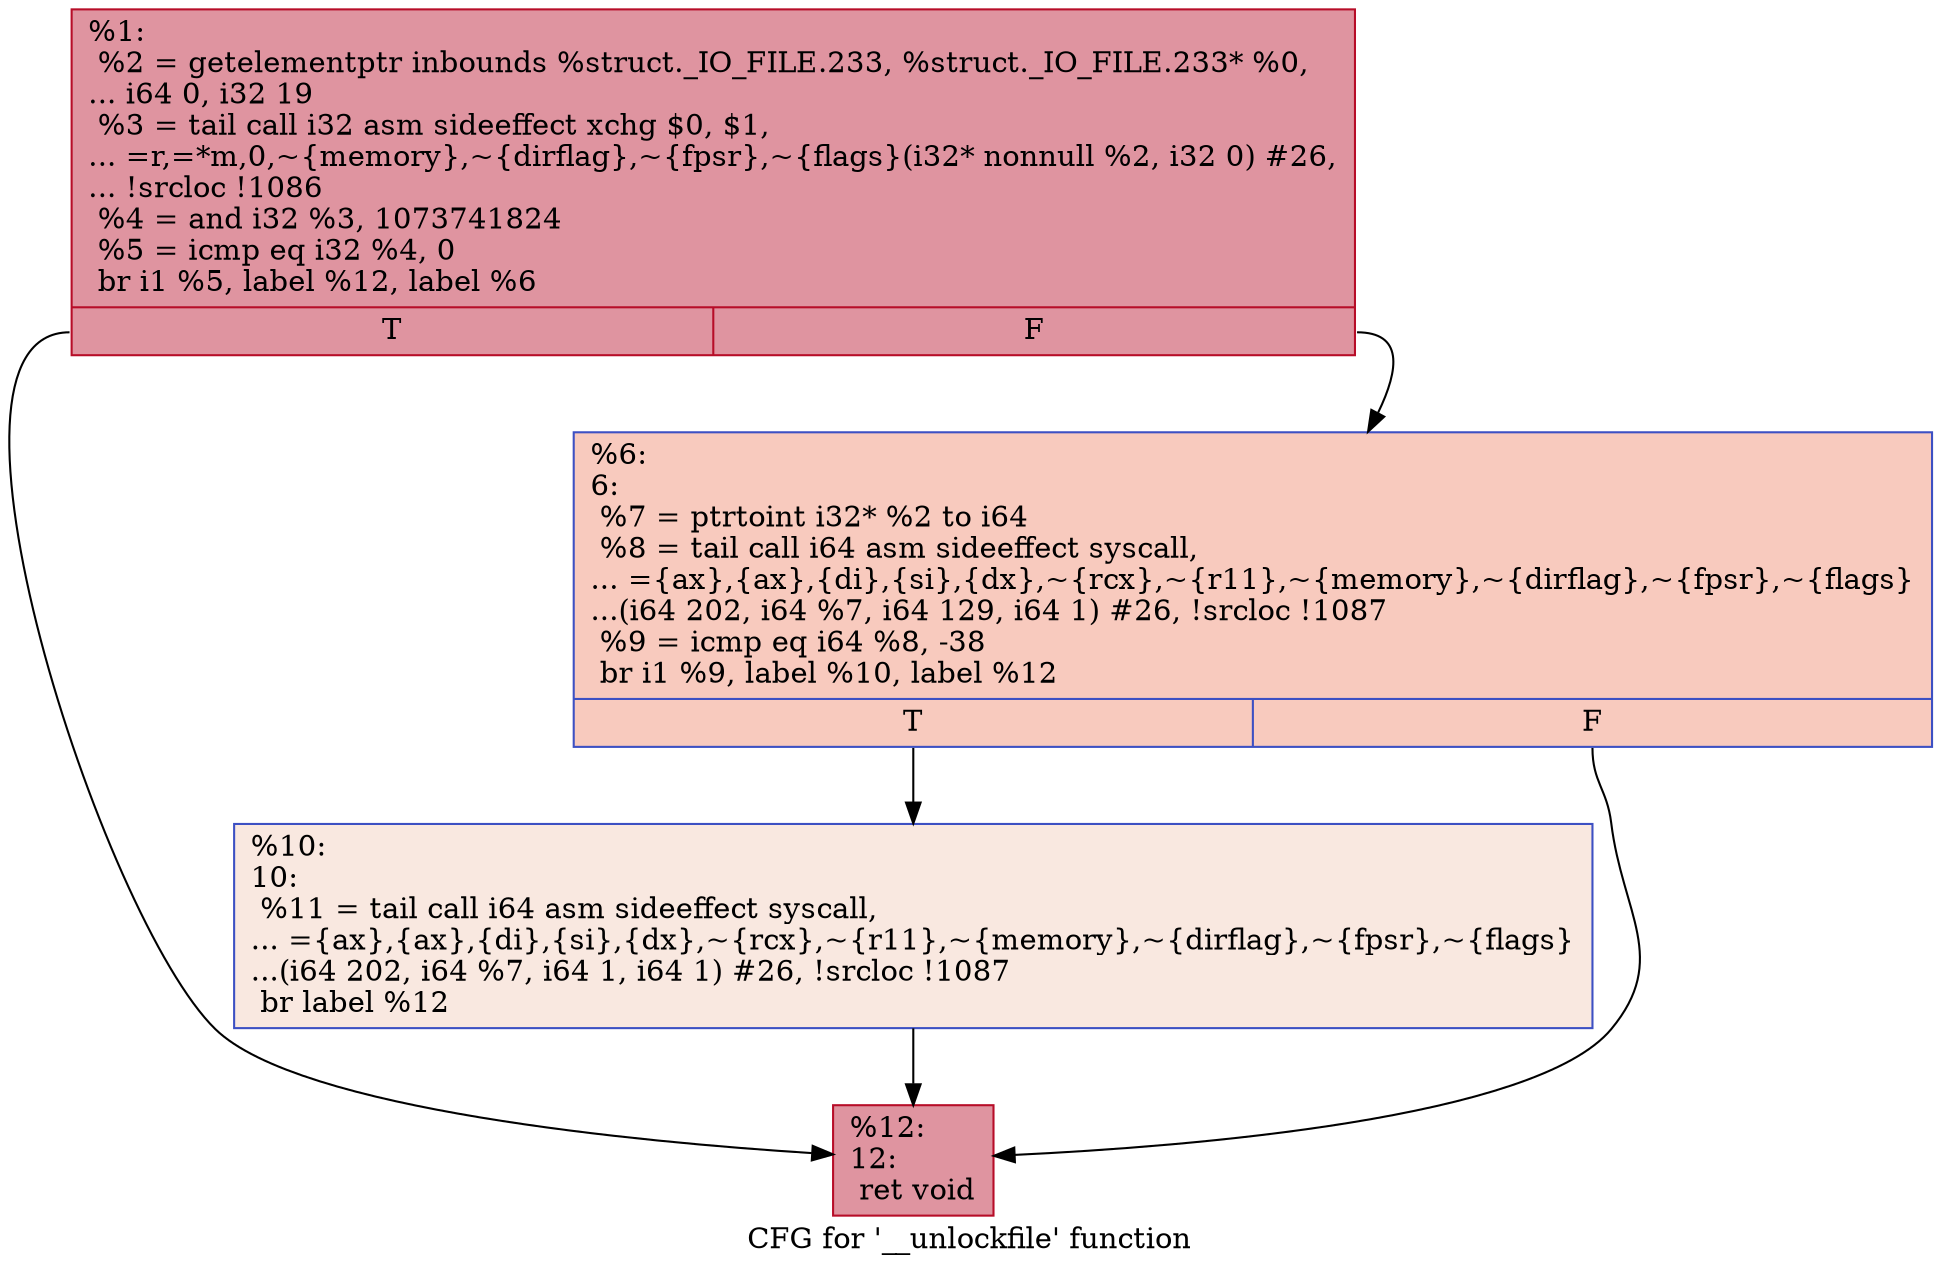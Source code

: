 digraph "CFG for '__unlockfile' function" {
	label="CFG for '__unlockfile' function";

	Node0x1638fd0 [shape=record,color="#b70d28ff", style=filled, fillcolor="#b70d2870",label="{%1:\l  %2 = getelementptr inbounds %struct._IO_FILE.233, %struct._IO_FILE.233* %0,\l... i64 0, i32 19\l  %3 = tail call i32 asm sideeffect xchg $0, $1,\l... =r,=*m,0,~\{memory\},~\{dirflag\},~\{fpsr\},~\{flags\}(i32* nonnull %2, i32 0) #26,\l... !srcloc !1086\l  %4 = and i32 %3, 1073741824\l  %5 = icmp eq i32 %4, 0\l  br i1 %5, label %12, label %6\l|{<s0>T|<s1>F}}"];
	Node0x1638fd0:s0 -> Node0x16392e0;
	Node0x1638fd0:s1 -> Node0x1639240;
	Node0x1639240 [shape=record,color="#3d50c3ff", style=filled, fillcolor="#ef886b70",label="{%6:\l6:                                                \l  %7 = ptrtoint i32* %2 to i64\l  %8 = tail call i64 asm sideeffect syscall,\l... =\{ax\},\{ax\},\{di\},\{si\},\{dx\},~\{rcx\},~\{r11\},~\{memory\},~\{dirflag\},~\{fpsr\},~\{flags\}\l...(i64 202, i64 %7, i64 129, i64 1) #26, !srcloc !1087\l  %9 = icmp eq i64 %8, -38\l  br i1 %9, label %10, label %12\l|{<s0>T|<s1>F}}"];
	Node0x1639240:s0 -> Node0x1639290;
	Node0x1639240:s1 -> Node0x16392e0;
	Node0x1639290 [shape=record,color="#3d50c3ff", style=filled, fillcolor="#f1ccb870",label="{%10:\l10:                                               \l  %11 = tail call i64 asm sideeffect syscall,\l... =\{ax\},\{ax\},\{di\},\{si\},\{dx\},~\{rcx\},~\{r11\},~\{memory\},~\{dirflag\},~\{fpsr\},~\{flags\}\l...(i64 202, i64 %7, i64 1, i64 1) #26, !srcloc !1087\l  br label %12\l}"];
	Node0x1639290 -> Node0x16392e0;
	Node0x16392e0 [shape=record,color="#b70d28ff", style=filled, fillcolor="#b70d2870",label="{%12:\l12:                                               \l  ret void\l}"];
}
